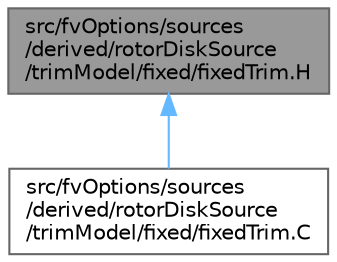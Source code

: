 digraph "src/fvOptions/sources/derived/rotorDiskSource/trimModel/fixed/fixedTrim.H"
{
 // LATEX_PDF_SIZE
  bgcolor="transparent";
  edge [fontname=Helvetica,fontsize=10,labelfontname=Helvetica,labelfontsize=10];
  node [fontname=Helvetica,fontsize=10,shape=box,height=0.2,width=0.4];
  Node1 [id="Node000001",label="src/fvOptions/sources\l/derived/rotorDiskSource\l/trimModel/fixed/fixedTrim.H",height=0.2,width=0.4,color="gray40", fillcolor="grey60", style="filled", fontcolor="black",tooltip=" "];
  Node1 -> Node2 [id="edge1_Node000001_Node000002",dir="back",color="steelblue1",style="solid",tooltip=" "];
  Node2 [id="Node000002",label="src/fvOptions/sources\l/derived/rotorDiskSource\l/trimModel/fixed/fixedTrim.C",height=0.2,width=0.4,color="grey40", fillcolor="white", style="filled",URL="$fixedTrim_8C.html",tooltip=" "];
}
